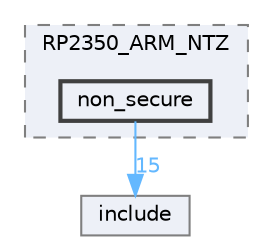 digraph "D:/Projects/Raspberrypi_pico/pico_freertos_final/freertos_pico2/pico_freertos/FreeRTOS-Kernel/portable/ThirdParty/GCC/RP2350_ARM_NTZ/non_secure"
{
 // LATEX_PDF_SIZE
  bgcolor="transparent";
  edge [fontname=Helvetica,fontsize=10,labelfontname=Helvetica,labelfontsize=10];
  node [fontname=Helvetica,fontsize=10,shape=box,height=0.2,width=0.4];
  compound=true
  subgraph clusterdir_e819df617f70b277d5a14ea2383a3f05 {
    graph [ bgcolor="#edf0f7", pencolor="grey50", label="RP2350_ARM_NTZ", fontname=Helvetica,fontsize=10 style="filled,dashed", URL="dir_e819df617f70b277d5a14ea2383a3f05.html",tooltip=""]
  dir_2083a4c550f343d638fd957a56a8dc1e [label="non_secure", fillcolor="#edf0f7", color="grey25", style="filled,bold", URL="dir_2083a4c550f343d638fd957a56a8dc1e.html",tooltip=""];
  }
  dir_c69ece34c3f150cb2c6f1098178b172a [label="include", fillcolor="#edf0f7", color="grey50", style="filled", URL="dir_c69ece34c3f150cb2c6f1098178b172a.html",tooltip=""];
  dir_2083a4c550f343d638fd957a56a8dc1e->dir_c69ece34c3f150cb2c6f1098178b172a [headlabel="15", labeldistance=1.5 headhref="dir_000170_000125.html" href="dir_000170_000125.html" color="steelblue1" fontcolor="steelblue1"];
}

